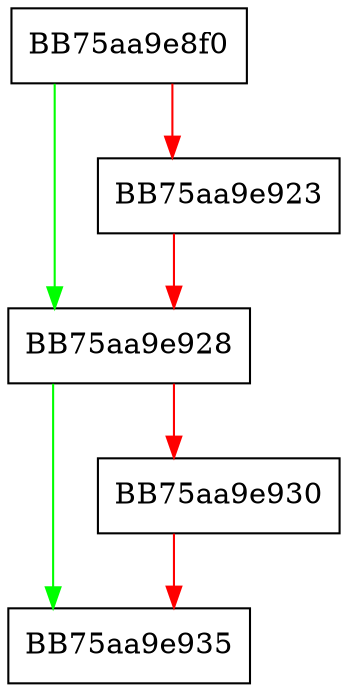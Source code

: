 digraph RpfAPI_FopSearch {
  node [shape="box"];
  graph [splines=ortho];
  BB75aa9e8f0 -> BB75aa9e928 [color="green"];
  BB75aa9e8f0 -> BB75aa9e923 [color="red"];
  BB75aa9e923 -> BB75aa9e928 [color="red"];
  BB75aa9e928 -> BB75aa9e935 [color="green"];
  BB75aa9e928 -> BB75aa9e930 [color="red"];
  BB75aa9e930 -> BB75aa9e935 [color="red"];
}